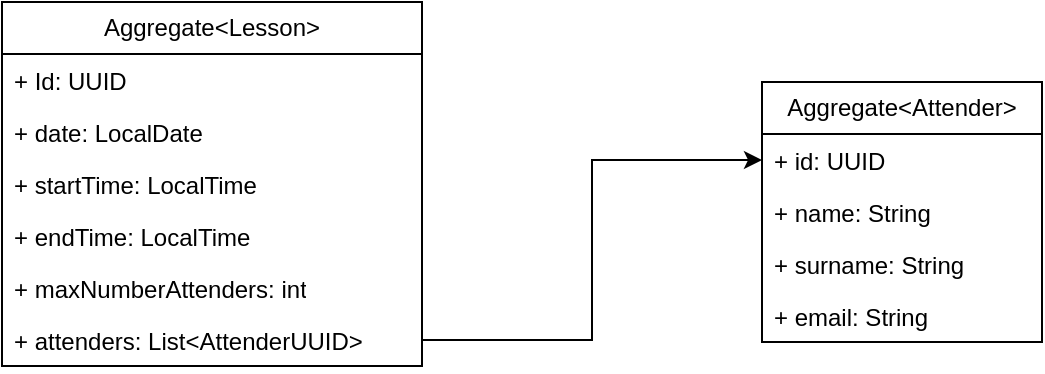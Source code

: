 <mxfile version="24.7.8">
  <diagram name="Page-1" id="xyeF4TSyTnwjpyj79DoR">
    <mxGraphModel dx="1050" dy="629" grid="1" gridSize="10" guides="1" tooltips="1" connect="1" arrows="1" fold="1" page="1" pageScale="1" pageWidth="850" pageHeight="1100" math="0" shadow="0">
      <root>
        <mxCell id="0" />
        <mxCell id="1" parent="0" />
        <mxCell id="fkCDZfMqbbZuIBeQLtKE-1" value="Aggregate&amp;lt;Lesson&amp;gt;" style="swimlane;fontStyle=0;childLayout=stackLayout;horizontal=1;startSize=26;fillColor=none;horizontalStack=0;resizeParent=1;resizeParentMax=0;resizeLast=0;collapsible=1;marginBottom=0;whiteSpace=wrap;html=1;" parent="1" vertex="1">
          <mxGeometry x="120" y="110" width="210" height="182" as="geometry">
            <mxRectangle x="110" y="110" width="150" height="30" as="alternateBounds" />
          </mxGeometry>
        </mxCell>
        <mxCell id="fkCDZfMqbbZuIBeQLtKE-2" value="+ Id: UUID" style="text;strokeColor=none;fillColor=none;align=left;verticalAlign=top;spacingLeft=4;spacingRight=4;overflow=hidden;rotatable=0;points=[[0,0.5],[1,0.5]];portConstraint=eastwest;whiteSpace=wrap;html=1;" parent="fkCDZfMqbbZuIBeQLtKE-1" vertex="1">
          <mxGeometry y="26" width="210" height="26" as="geometry" />
        </mxCell>
        <mxCell id="fkCDZfMqbbZuIBeQLtKE-3" value="+ date: LocalDate" style="text;strokeColor=none;fillColor=none;align=left;verticalAlign=top;spacingLeft=4;spacingRight=4;overflow=hidden;rotatable=0;points=[[0,0.5],[1,0.5]];portConstraint=eastwest;whiteSpace=wrap;html=1;" parent="fkCDZfMqbbZuIBeQLtKE-1" vertex="1">
          <mxGeometry y="52" width="210" height="26" as="geometry" />
        </mxCell>
        <mxCell id="Qa9-0Ghmfa8JxuxZn8WC-1" value="+ startTime: LocalTime" style="text;strokeColor=none;fillColor=none;align=left;verticalAlign=top;spacingLeft=4;spacingRight=4;overflow=hidden;rotatable=0;points=[[0,0.5],[1,0.5]];portConstraint=eastwest;whiteSpace=wrap;html=1;" vertex="1" parent="fkCDZfMqbbZuIBeQLtKE-1">
          <mxGeometry y="78" width="210" height="26" as="geometry" />
        </mxCell>
        <mxCell id="Qa9-0Ghmfa8JxuxZn8WC-2" value="+ endTime: LocalTime" style="text;strokeColor=none;fillColor=none;align=left;verticalAlign=top;spacingLeft=4;spacingRight=4;overflow=hidden;rotatable=0;points=[[0,0.5],[1,0.5]];portConstraint=eastwest;whiteSpace=wrap;html=1;" vertex="1" parent="fkCDZfMqbbZuIBeQLtKE-1">
          <mxGeometry y="104" width="210" height="26" as="geometry" />
        </mxCell>
        <mxCell id="fkCDZfMqbbZuIBeQLtKE-9" value="+ maxNumberAttenders: int" style="text;strokeColor=none;fillColor=none;align=left;verticalAlign=top;spacingLeft=4;spacingRight=4;overflow=hidden;rotatable=0;points=[[0,0.5],[1,0.5]];portConstraint=eastwest;whiteSpace=wrap;html=1;" parent="fkCDZfMqbbZuIBeQLtKE-1" vertex="1">
          <mxGeometry y="130" width="210" height="26" as="geometry" />
        </mxCell>
        <mxCell id="fkCDZfMqbbZuIBeQLtKE-4" value="+ attenders: List&amp;lt;AttenderUUID&amp;gt;" style="text;strokeColor=none;fillColor=none;align=left;verticalAlign=top;spacingLeft=4;spacingRight=4;overflow=hidden;rotatable=0;points=[[0,0.5],[1,0.5]];portConstraint=eastwest;whiteSpace=wrap;html=1;" parent="fkCDZfMqbbZuIBeQLtKE-1" vertex="1">
          <mxGeometry y="156" width="210" height="26" as="geometry" />
        </mxCell>
        <mxCell id="fkCDZfMqbbZuIBeQLtKE-5" value="Aggregate&amp;lt;Attender&amp;gt;" style="swimlane;fontStyle=0;childLayout=stackLayout;horizontal=1;startSize=26;fillColor=none;horizontalStack=0;resizeParent=1;resizeParentMax=0;resizeLast=0;collapsible=1;marginBottom=0;whiteSpace=wrap;html=1;" parent="1" vertex="1">
          <mxGeometry x="500" y="150" width="140" height="130" as="geometry" />
        </mxCell>
        <mxCell id="fkCDZfMqbbZuIBeQLtKE-6" value="+ id: UUID" style="text;strokeColor=none;fillColor=none;align=left;verticalAlign=top;spacingLeft=4;spacingRight=4;overflow=hidden;rotatable=0;points=[[0,0.5],[1,0.5]];portConstraint=eastwest;whiteSpace=wrap;html=1;" parent="fkCDZfMqbbZuIBeQLtKE-5" vertex="1">
          <mxGeometry y="26" width="140" height="26" as="geometry" />
        </mxCell>
        <mxCell id="fkCDZfMqbbZuIBeQLtKE-7" value="+ name: String" style="text;strokeColor=none;fillColor=none;align=left;verticalAlign=top;spacingLeft=4;spacingRight=4;overflow=hidden;rotatable=0;points=[[0,0.5],[1,0.5]];portConstraint=eastwest;whiteSpace=wrap;html=1;" parent="fkCDZfMqbbZuIBeQLtKE-5" vertex="1">
          <mxGeometry y="52" width="140" height="26" as="geometry" />
        </mxCell>
        <mxCell id="fkCDZfMqbbZuIBeQLtKE-10" value="+ surname: String" style="text;strokeColor=none;fillColor=none;align=left;verticalAlign=top;spacingLeft=4;spacingRight=4;overflow=hidden;rotatable=0;points=[[0,0.5],[1,0.5]];portConstraint=eastwest;whiteSpace=wrap;html=1;" parent="fkCDZfMqbbZuIBeQLtKE-5" vertex="1">
          <mxGeometry y="78" width="140" height="26" as="geometry" />
        </mxCell>
        <mxCell id="fkCDZfMqbbZuIBeQLtKE-8" value="+ email: String" style="text;strokeColor=none;fillColor=none;align=left;verticalAlign=top;spacingLeft=4;spacingRight=4;overflow=hidden;rotatable=0;points=[[0,0.5],[1,0.5]];portConstraint=eastwest;whiteSpace=wrap;html=1;" parent="fkCDZfMqbbZuIBeQLtKE-5" vertex="1">
          <mxGeometry y="104" width="140" height="26" as="geometry" />
        </mxCell>
        <mxCell id="fkCDZfMqbbZuIBeQLtKE-11" style="edgeStyle=orthogonalEdgeStyle;rounded=0;orthogonalLoop=1;jettySize=auto;html=1;entryX=0;entryY=0.5;entryDx=0;entryDy=0;" parent="1" source="fkCDZfMqbbZuIBeQLtKE-4" target="fkCDZfMqbbZuIBeQLtKE-6" edge="1">
          <mxGeometry relative="1" as="geometry" />
        </mxCell>
      </root>
    </mxGraphModel>
  </diagram>
</mxfile>
